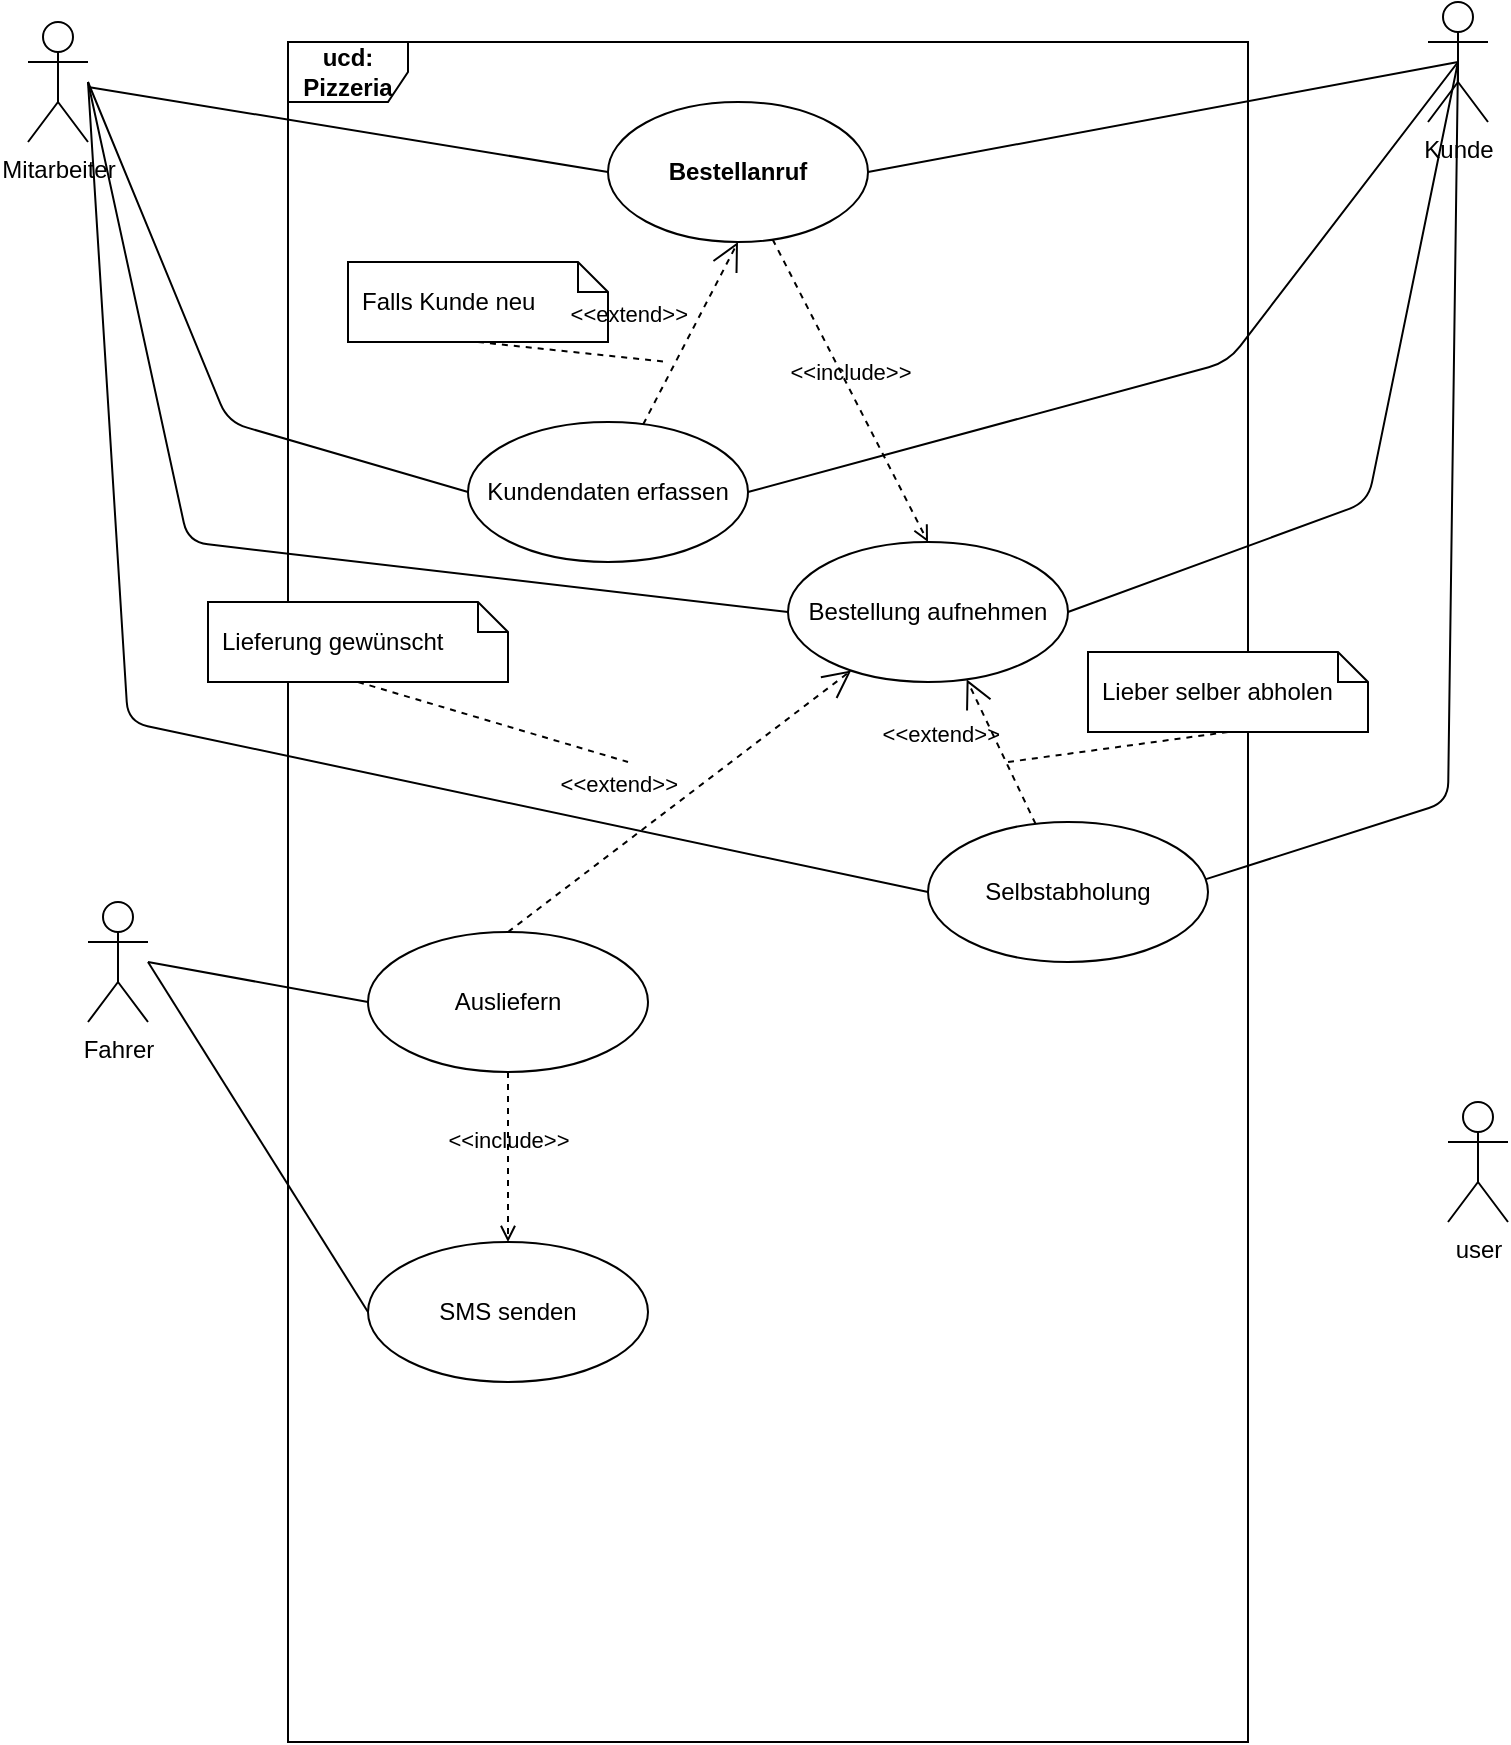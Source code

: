 <mxfile>
    <diagram id="jz6GCkLOd32BQko5sTcZ" name="Seite-1">
        <mxGraphModel dx="1123" dy="629" grid="1" gridSize="10" guides="1" tooltips="1" connect="1" arrows="1" fold="1" page="1" pageScale="1" pageWidth="827" pageHeight="1169" math="0" shadow="0">
            <root>
                <mxCell id="0"/>
                <mxCell id="1" parent="0"/>
                <mxCell id="2" value="&lt;b&gt;ucd: Pizzeria&lt;/b&gt;" style="shape=umlFrame;whiteSpace=wrap;html=1;" parent="1" vertex="1">
                    <mxGeometry x="170" y="140" width="480" height="850" as="geometry"/>
                </mxCell>
                <mxCell id="55" style="edgeStyle=none;html=1;" parent="1" source="3" edge="1">
                    <mxGeometry relative="1" as="geometry">
                        <mxPoint x="70" y="160" as="targetPoint"/>
                    </mxGeometry>
                </mxCell>
                <mxCell id="3" value="Mitarbeiter" style="shape=umlActor;html=1;verticalLabelPosition=bottom;verticalAlign=top;align=center;" parent="1" vertex="1">
                    <mxGeometry x="40" y="130" width="30" height="60" as="geometry"/>
                </mxCell>
                <mxCell id="4" value="Kunde" style="shape=umlActor;html=1;verticalLabelPosition=bottom;verticalAlign=top;align=center;" parent="1" vertex="1">
                    <mxGeometry x="740" y="120" width="30" height="60" as="geometry"/>
                </mxCell>
                <mxCell id="11" value="Bestellanruf" style="shape=ellipse;html=1;strokeWidth=1;fontStyle=1;whiteSpace=wrap;align=center;perimeter=ellipsePerimeter;" parent="1" vertex="1">
                    <mxGeometry x="330" y="170" width="130" height="70" as="geometry"/>
                </mxCell>
                <mxCell id="13" value="" style="edgeStyle=none;html=1;endArrow=none;verticalAlign=bottom;exitX=0;exitY=0.5;exitDx=0;exitDy=0;" parent="1" source="11" target="3" edge="1">
                    <mxGeometry width="160" relative="1" as="geometry">
                        <mxPoint x="500" y="240" as="sourcePoint"/>
                        <mxPoint x="660" y="240" as="targetPoint"/>
                    </mxGeometry>
                </mxCell>
                <mxCell id="18" value="Kundendaten erfassen" style="ellipse;whiteSpace=wrap;html=1;strokeWidth=1;" parent="1" vertex="1">
                    <mxGeometry x="260" y="330" width="140" height="70" as="geometry"/>
                </mxCell>
                <mxCell id="25" value="Falls Kunde neu" style="shape=note;size=15;spacingLeft=5;align=left;whiteSpace=wrap;strokeWidth=1;" parent="1" vertex="1">
                    <mxGeometry x="200" y="250" width="130" height="40" as="geometry"/>
                </mxCell>
                <mxCell id="26" value="&amp;lt;&amp;lt;extend&amp;gt;&amp;gt;" style="align=right;html=1;verticalAlign=bottom;rounded=0;labelBackgroundColor=none;endArrow=open;endSize=12;dashed=1;entryX=0.5;entryY=1;entryDx=0;entryDy=0;" parent="1" source="18" target="11" edge="1">
                    <mxGeometry relative="1" as="geometry">
                        <mxPoint x="398" y="240.0" as="targetPoint"/>
                        <mxPoint x="413" y="360.0" as="sourcePoint"/>
                    </mxGeometry>
                </mxCell>
                <mxCell id="27" value="" style="edgeStyle=none;html=1;endArrow=none;rounded=0;labelBackgroundColor=none;dashed=1;exitX=0.5;exitY=1;" parent="1" source="25" edge="1">
                    <mxGeometry relative="1" as="geometry">
                        <mxPoint x="360" y="300" as="targetPoint"/>
                    </mxGeometry>
                </mxCell>
                <mxCell id="30" value="" style="edgeStyle=none;html=1;endArrow=none;verticalAlign=bottom;entryX=0.5;entryY=0.5;entryDx=0;entryDy=0;entryPerimeter=0;exitX=1;exitY=0.5;exitDx=0;exitDy=0;" parent="1" source="11" target="4" edge="1">
                    <mxGeometry width="160" relative="1" as="geometry">
                        <mxPoint x="490" y="140" as="sourcePoint"/>
                        <mxPoint x="650" y="140" as="targetPoint"/>
                    </mxGeometry>
                </mxCell>
                <mxCell id="31" value="" style="edgeStyle=none;html=1;endArrow=none;verticalAlign=bottom;entryX=0.5;entryY=0.5;entryDx=0;entryDy=0;entryPerimeter=0;exitX=1;exitY=0.5;exitDx=0;exitDy=0;" parent="1" source="18" target="4" edge="1">
                    <mxGeometry width="160" relative="1" as="geometry">
                        <mxPoint x="490" y="220" as="sourcePoint"/>
                        <mxPoint x="650" y="220" as="targetPoint"/>
                        <Array as="points">
                            <mxPoint x="640" y="300"/>
                        </Array>
                    </mxGeometry>
                </mxCell>
                <mxCell id="32" value="" style="edgeStyle=none;html=1;endArrow=none;verticalAlign=bottom;entryX=0;entryY=0.5;entryDx=0;entryDy=0;" parent="1" target="18" edge="1">
                    <mxGeometry width="160" relative="1" as="geometry">
                        <mxPoint x="70" y="160" as="sourcePoint"/>
                        <mxPoint x="210" y="290" as="targetPoint"/>
                        <Array as="points">
                            <mxPoint x="140" y="330"/>
                        </Array>
                    </mxGeometry>
                </mxCell>
                <mxCell id="33" value="Bestellung aufnehmen" style="ellipse;whiteSpace=wrap;html=1;strokeWidth=1;" parent="1" vertex="1">
                    <mxGeometry x="420" y="390.0" width="140" height="70" as="geometry"/>
                </mxCell>
                <mxCell id="34" value="&amp;lt;&amp;lt;include&amp;gt;&amp;gt;" style="edgeStyle=none;html=1;endArrow=open;verticalAlign=bottom;dashed=1;labelBackgroundColor=none;entryX=0.5;entryY=0;entryDx=0;entryDy=0;" parent="1" source="11" target="33" edge="1">
                    <mxGeometry width="160" relative="1" as="geometry">
                        <mxPoint x="490" y="310" as="sourcePoint"/>
                        <mxPoint x="650" y="310" as="targetPoint"/>
                    </mxGeometry>
                </mxCell>
                <mxCell id="35" value="Ausliefern" style="ellipse;whiteSpace=wrap;html=1;strokeWidth=1;" parent="1" vertex="1">
                    <mxGeometry x="210" y="585.0" width="140" height="70" as="geometry"/>
                </mxCell>
                <mxCell id="36" value="Selbstabholung" style="ellipse;whiteSpace=wrap;html=1;strokeWidth=1;" parent="1" vertex="1">
                    <mxGeometry x="490" y="530.0" width="140" height="70" as="geometry"/>
                </mxCell>
                <mxCell id="37" value="Fahrer" style="shape=umlActor;verticalLabelPosition=bottom;verticalAlign=top;html=1;strokeWidth=1;" parent="1" vertex="1">
                    <mxGeometry x="70" y="570" width="30" height="60" as="geometry"/>
                </mxCell>
                <mxCell id="43" value="Lieferung gewünscht" style="shape=note;size=15;spacingLeft=5;align=left;whiteSpace=wrap;strokeWidth=1;" parent="1" vertex="1">
                    <mxGeometry x="130" y="420" width="150" height="40" as="geometry"/>
                </mxCell>
                <mxCell id="44" value="&amp;lt;&amp;lt;extend&amp;gt;&amp;gt;" style="align=right;html=1;verticalAlign=bottom;rounded=0;labelBackgroundColor=none;endArrow=open;endSize=12;dashed=1;exitX=0.5;exitY=0;exitDx=0;exitDy=0;" parent="1" source="35" target="33" edge="1">
                    <mxGeometry relative="1" as="geometry">
                        <mxPoint x="60" y="490.0" as="targetPoint"/>
                        <mxPoint x="220" y="490.0" as="sourcePoint"/>
                    </mxGeometry>
                </mxCell>
                <mxCell id="45" value="" style="edgeStyle=none;html=1;endArrow=none;rounded=0;labelBackgroundColor=none;dashed=1;exitX=0.5;exitY=1;" parent="1" source="43" edge="1">
                    <mxGeometry relative="1" as="geometry">
                        <mxPoint x="340" y="500" as="targetPoint"/>
                    </mxGeometry>
                </mxCell>
                <mxCell id="46" value="Lieber selber abholen" style="shape=note;size=15;spacingLeft=5;align=left;whiteSpace=wrap;strokeWidth=1;" parent="1" vertex="1">
                    <mxGeometry x="570" y="445" width="140" height="40" as="geometry"/>
                </mxCell>
                <mxCell id="47" value="&amp;lt;&amp;lt;extend&amp;gt;&amp;gt;" style="align=right;html=1;verticalAlign=bottom;rounded=0;labelBackgroundColor=none;endArrow=open;endSize=12;dashed=1;entryX=0.638;entryY=0.981;entryDx=0;entryDy=0;entryPerimeter=0;" parent="1" source="36" target="33" edge="1">
                    <mxGeometry relative="1" as="geometry">
                        <mxPoint x="550" y="470.0" as="targetPoint"/>
                        <mxPoint x="710" y="470.0" as="sourcePoint"/>
                    </mxGeometry>
                </mxCell>
                <mxCell id="48" value="" style="edgeStyle=none;html=1;endArrow=none;rounded=0;labelBackgroundColor=none;dashed=1;exitX=0.5;exitY=1;" parent="1" source="46" edge="1">
                    <mxGeometry relative="1" as="geometry">
                        <mxPoint x="530" y="500" as="targetPoint"/>
                    </mxGeometry>
                </mxCell>
                <mxCell id="49" value="SMS senden" style="ellipse;whiteSpace=wrap;html=1;strokeWidth=1;" parent="1" vertex="1">
                    <mxGeometry x="210" y="740.0" width="140" height="70" as="geometry"/>
                </mxCell>
                <mxCell id="50" value="&amp;lt;&amp;lt;include&amp;gt;&amp;gt;" style="edgeStyle=none;html=1;endArrow=open;verticalAlign=bottom;dashed=1;labelBackgroundColor=none;entryX=0.5;entryY=0;entryDx=0;entryDy=0;exitX=0.5;exitY=1;exitDx=0;exitDy=0;" parent="1" source="35" target="49" edge="1">
                    <mxGeometry width="160" relative="1" as="geometry">
                        <mxPoint x="280" y="600" as="sourcePoint"/>
                        <mxPoint x="440" y="600" as="targetPoint"/>
                    </mxGeometry>
                </mxCell>
                <mxCell id="51" value="" style="edgeStyle=none;html=1;endArrow=none;verticalAlign=bottom;entryX=0;entryY=0.5;entryDx=0;entryDy=0;" parent="1" target="35" edge="1">
                    <mxGeometry width="160" relative="1" as="geometry">
                        <mxPoint x="100" y="600" as="sourcePoint"/>
                        <mxPoint x="210" y="570" as="targetPoint"/>
                    </mxGeometry>
                </mxCell>
                <mxCell id="52" value="" style="edgeStyle=none;html=1;endArrow=none;verticalAlign=bottom;entryX=0;entryY=0.5;entryDx=0;entryDy=0;" parent="1" target="49" edge="1">
                    <mxGeometry width="160" relative="1" as="geometry">
                        <mxPoint x="100" y="600" as="sourcePoint"/>
                        <mxPoint x="440" y="600" as="targetPoint"/>
                    </mxGeometry>
                </mxCell>
                <mxCell id="53" value="" style="edgeStyle=none;html=1;endArrow=none;verticalAlign=bottom;entryX=0.5;entryY=0.5;entryDx=0;entryDy=0;entryPerimeter=0;exitX=1;exitY=0.5;exitDx=0;exitDy=0;" parent="1" source="33" target="4" edge="1">
                    <mxGeometry width="160" relative="1" as="geometry">
                        <mxPoint x="410" y="375" as="sourcePoint"/>
                        <mxPoint x="765" y="160" as="targetPoint"/>
                        <Array as="points">
                            <mxPoint x="710" y="370"/>
                        </Array>
                    </mxGeometry>
                </mxCell>
                <mxCell id="54" value="" style="edgeStyle=none;html=1;endArrow=none;verticalAlign=bottom;entryX=0;entryY=0.5;entryDx=0;entryDy=0;" parent="1" target="33" edge="1">
                    <mxGeometry width="160" relative="1" as="geometry">
                        <mxPoint x="70" y="160" as="sourcePoint"/>
                        <mxPoint x="270" y="375" as="targetPoint"/>
                        <Array as="points">
                            <mxPoint x="120" y="390"/>
                        </Array>
                    </mxGeometry>
                </mxCell>
                <mxCell id="56" value="" style="edgeStyle=none;html=1;endArrow=none;verticalAlign=bottom;entryX=0.5;entryY=0.5;entryDx=0;entryDy=0;entryPerimeter=0;exitX=0.993;exitY=0.408;exitDx=0;exitDy=0;exitPerimeter=0;" parent="1" source="36" target="4" edge="1">
                    <mxGeometry width="160" relative="1" as="geometry">
                        <mxPoint x="570" y="435.0" as="sourcePoint"/>
                        <mxPoint x="765" y="160" as="targetPoint"/>
                        <Array as="points">
                            <mxPoint x="750" y="520"/>
                        </Array>
                    </mxGeometry>
                </mxCell>
                <mxCell id="57" value="" style="edgeStyle=none;html=1;endArrow=none;verticalAlign=bottom;entryX=0;entryY=0.5;entryDx=0;entryDy=0;" parent="1" target="36" edge="1">
                    <mxGeometry width="160" relative="1" as="geometry">
                        <mxPoint x="70" y="160" as="sourcePoint"/>
                        <mxPoint x="430" y="435.0" as="targetPoint"/>
                        <Array as="points">
                            <mxPoint x="90" y="480"/>
                        </Array>
                    </mxGeometry>
                </mxCell>
                <mxCell id="58" value="user" style="shape=umlActor;verticalLabelPosition=bottom;verticalAlign=top;html=1;outlineConnect=0;" vertex="1" parent="1">
                    <mxGeometry x="750" y="670" width="30" height="60" as="geometry"/>
                </mxCell>
            </root>
        </mxGraphModel>
    </diagram>
</mxfile>